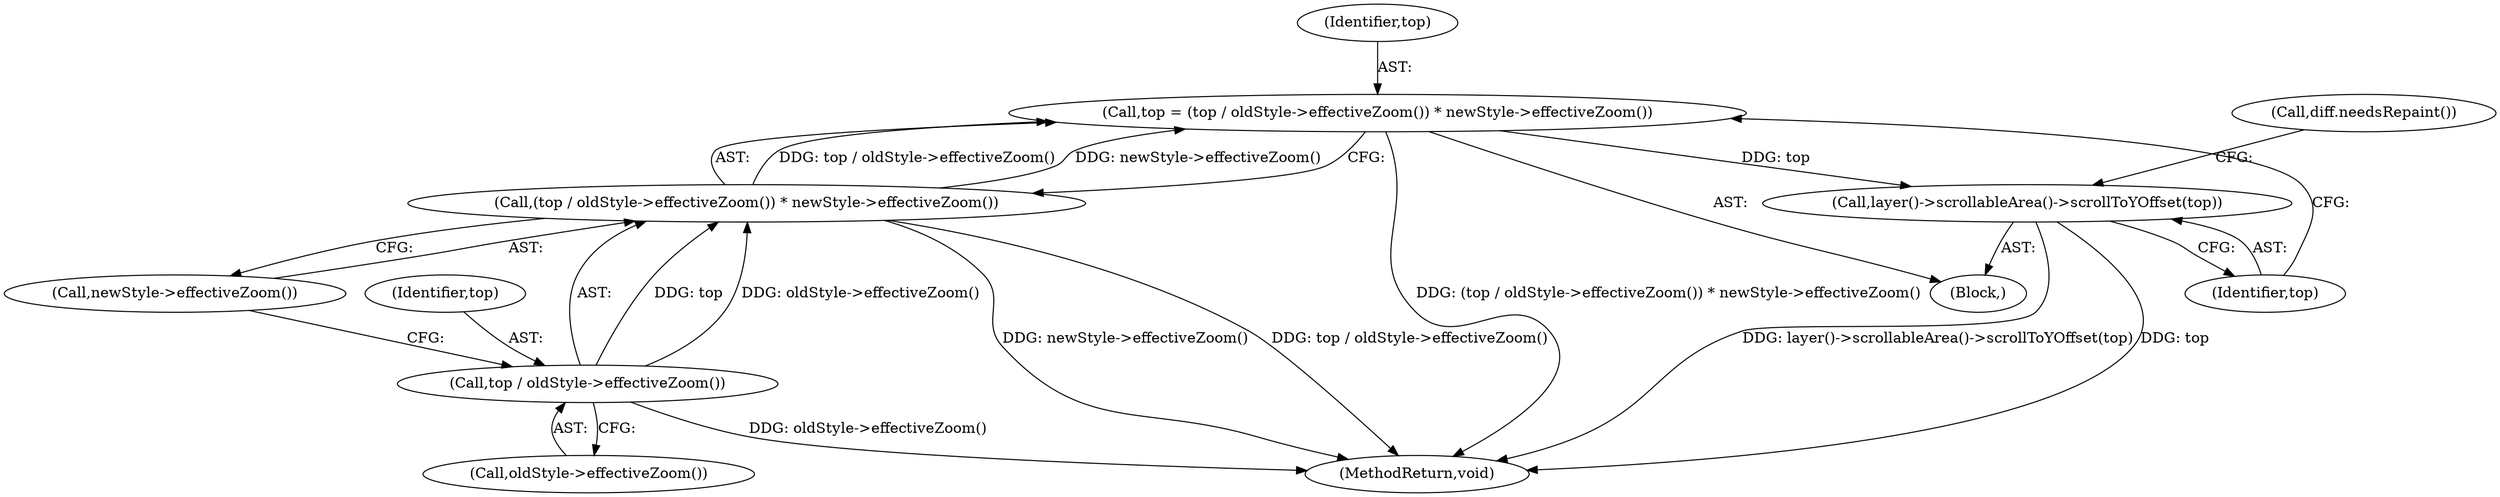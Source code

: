 digraph "0_Chrome_b2b21468c1f7f08b30a7c1755316f6026c50eb2a_4@integer" {
"1000175" [label="(Call,top = (top / oldStyle->effectiveZoom()) * newStyle->effectiveZoom())"];
"1000177" [label="(Call,(top / oldStyle->effectiveZoom()) * newStyle->effectiveZoom())"];
"1000178" [label="(Call,top / oldStyle->effectiveZoom())"];
"1000182" [label="(Call,layer()->scrollableArea()->scrollToYOffset(top))"];
"1000185" [label="(Call,diff.needsRepaint())"];
"1000176" [label="(Identifier,top)"];
"1000177" [label="(Call,(top / oldStyle->effectiveZoom()) * newStyle->effectiveZoom())"];
"1000219" [label="(MethodReturn,void)"];
"1000174" [label="(Block,)"];
"1000183" [label="(Identifier,top)"];
"1000180" [label="(Call,oldStyle->effectiveZoom())"];
"1000179" [label="(Identifier,top)"];
"1000181" [label="(Call,newStyle->effectiveZoom())"];
"1000178" [label="(Call,top / oldStyle->effectiveZoom())"];
"1000182" [label="(Call,layer()->scrollableArea()->scrollToYOffset(top))"];
"1000175" [label="(Call,top = (top / oldStyle->effectiveZoom()) * newStyle->effectiveZoom())"];
"1000175" -> "1000174"  [label="AST: "];
"1000175" -> "1000177"  [label="CFG: "];
"1000176" -> "1000175"  [label="AST: "];
"1000177" -> "1000175"  [label="AST: "];
"1000183" -> "1000175"  [label="CFG: "];
"1000175" -> "1000219"  [label="DDG: (top / oldStyle->effectiveZoom()) * newStyle->effectiveZoom()"];
"1000177" -> "1000175"  [label="DDG: top / oldStyle->effectiveZoom()"];
"1000177" -> "1000175"  [label="DDG: newStyle->effectiveZoom()"];
"1000175" -> "1000182"  [label="DDG: top"];
"1000177" -> "1000181"  [label="CFG: "];
"1000178" -> "1000177"  [label="AST: "];
"1000181" -> "1000177"  [label="AST: "];
"1000177" -> "1000219"  [label="DDG: newStyle->effectiveZoom()"];
"1000177" -> "1000219"  [label="DDG: top / oldStyle->effectiveZoom()"];
"1000178" -> "1000177"  [label="DDG: top"];
"1000178" -> "1000177"  [label="DDG: oldStyle->effectiveZoom()"];
"1000178" -> "1000180"  [label="CFG: "];
"1000179" -> "1000178"  [label="AST: "];
"1000180" -> "1000178"  [label="AST: "];
"1000181" -> "1000178"  [label="CFG: "];
"1000178" -> "1000219"  [label="DDG: oldStyle->effectiveZoom()"];
"1000182" -> "1000174"  [label="AST: "];
"1000182" -> "1000183"  [label="CFG: "];
"1000183" -> "1000182"  [label="AST: "];
"1000185" -> "1000182"  [label="CFG: "];
"1000182" -> "1000219"  [label="DDG: layer()->scrollableArea()->scrollToYOffset(top)"];
"1000182" -> "1000219"  [label="DDG: top"];
}
